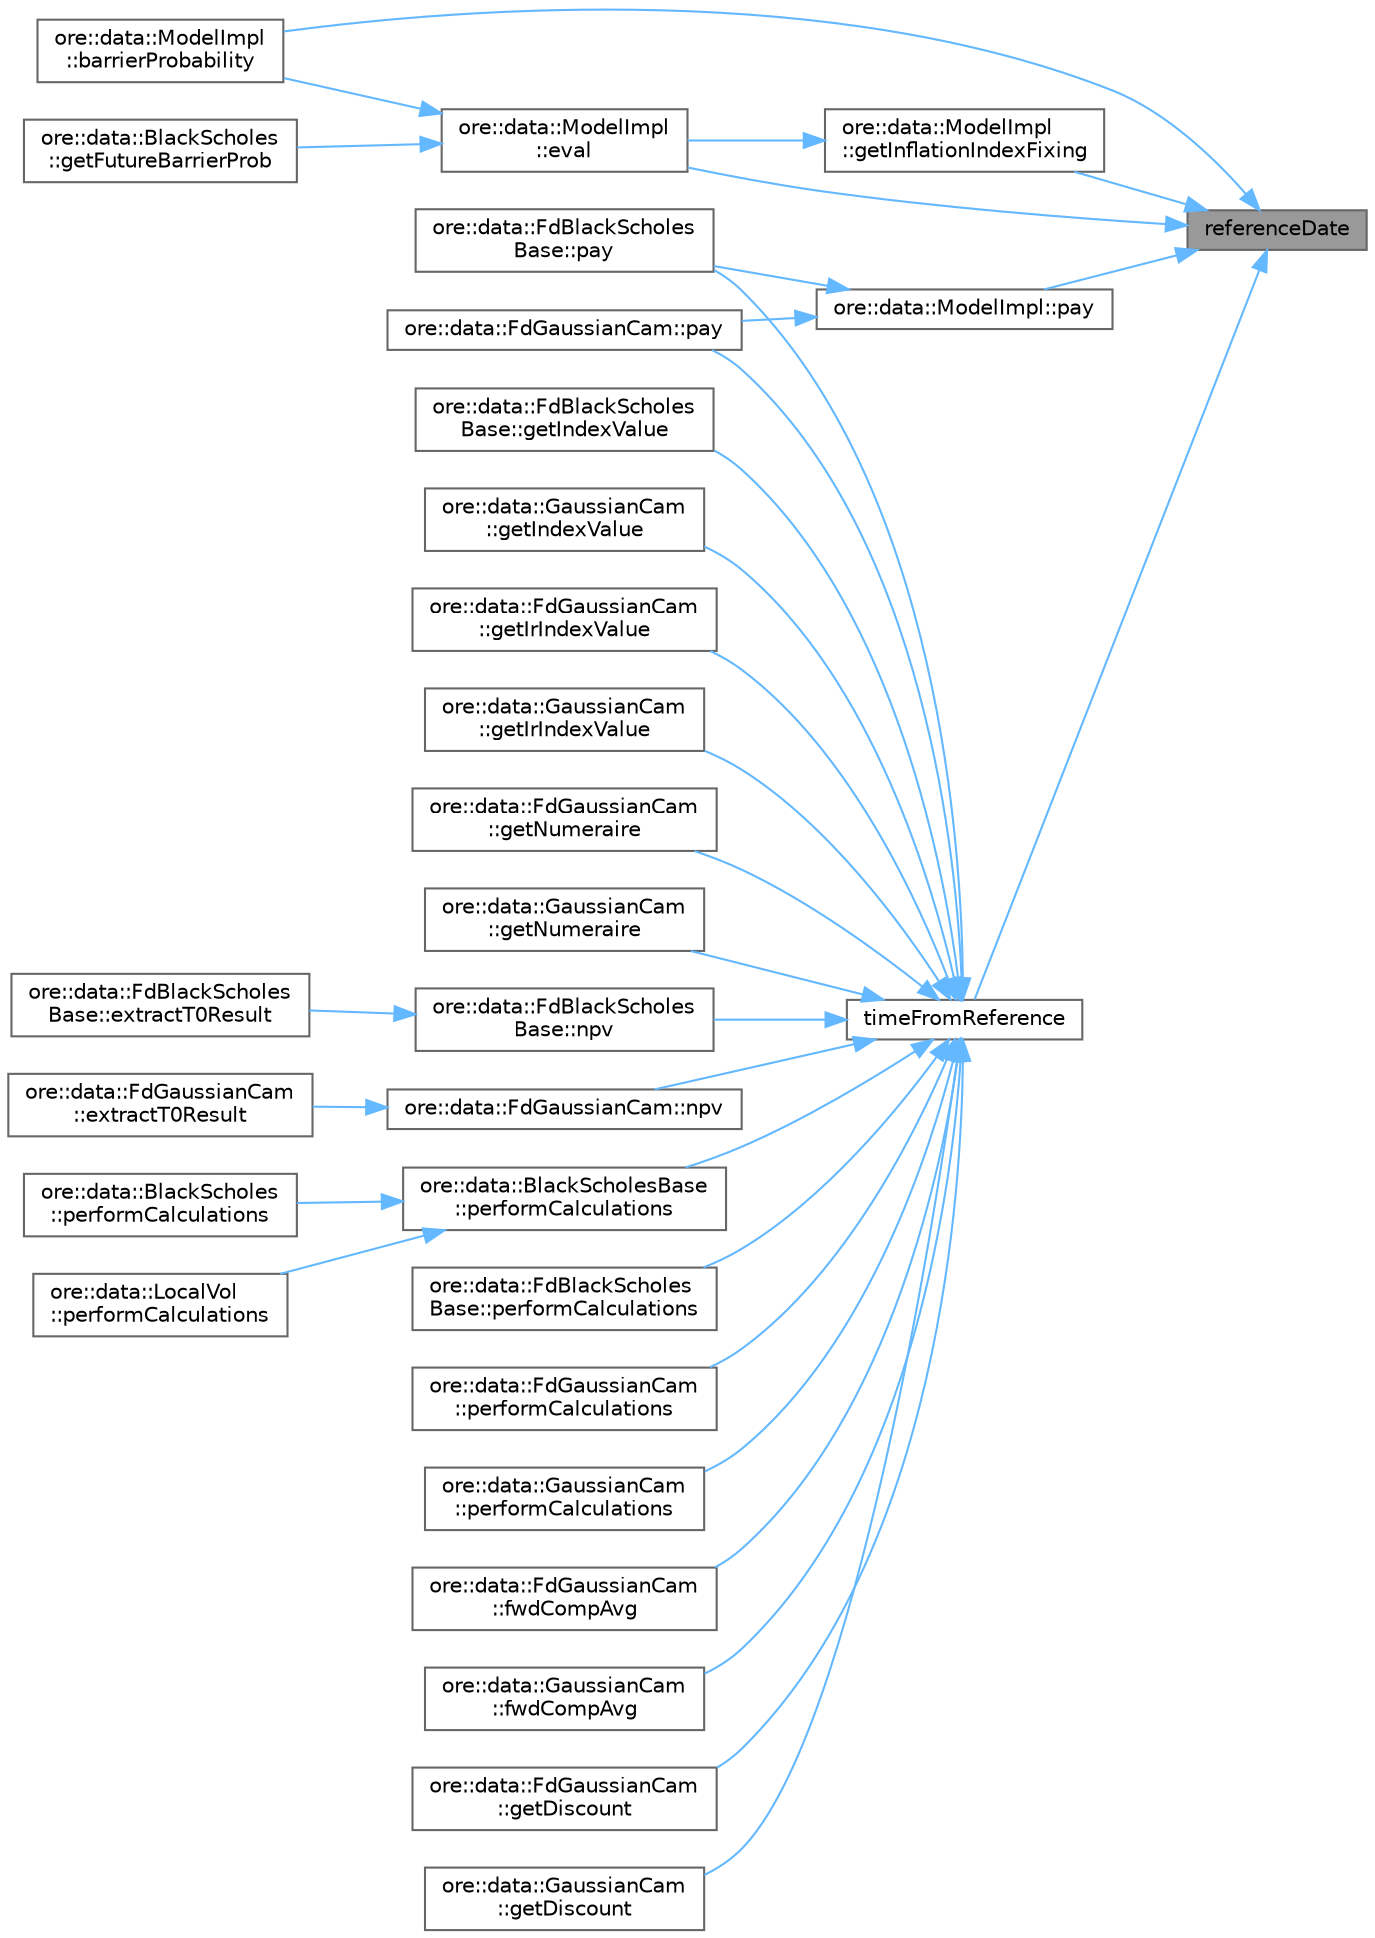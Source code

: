 digraph "referenceDate"
{
 // INTERACTIVE_SVG=YES
 // LATEX_PDF_SIZE
  bgcolor="transparent";
  edge [fontname=Helvetica,fontsize=10,labelfontname=Helvetica,labelfontsize=10];
  node [fontname=Helvetica,fontsize=10,shape=box,height=0.2,width=0.4];
  rankdir="RL";
  Node1 [label="referenceDate",height=0.2,width=0.4,color="gray40", fillcolor="grey60", style="filled", fontcolor="black",tooltip=" "];
  Node1 -> Node2 [dir="back",color="steelblue1",style="solid"];
  Node2 [label="ore::data::ModelImpl\l::barrierProbability",height=0.2,width=0.4,color="grey40", fillcolor="white", style="filled",URL="$classore_1_1data_1_1_model_impl.html#a4ac21d3f7cd5f0f32151f1a7f55b5c08",tooltip=" "];
  Node1 -> Node3 [dir="back",color="steelblue1",style="solid"];
  Node3 [label="ore::data::ModelImpl\l::eval",height=0.2,width=0.4,color="grey40", fillcolor="white", style="filled",URL="$classore_1_1data_1_1_model_impl.html#a81a2b43ee72d5f48b3882dd1f906f753",tooltip=" "];
  Node3 -> Node2 [dir="back",color="steelblue1",style="solid"];
  Node3 -> Node4 [dir="back",color="steelblue1",style="solid"];
  Node4 [label="ore::data::BlackScholes\l::getFutureBarrierProb",height=0.2,width=0.4,color="grey40", fillcolor="white", style="filled",URL="$classore_1_1data_1_1_black_scholes.html#a1750263c28cbb6063301d48df87c0541",tooltip=" "];
  Node1 -> Node5 [dir="back",color="steelblue1",style="solid"];
  Node5 [label="ore::data::ModelImpl\l::getInflationIndexFixing",height=0.2,width=0.4,color="grey40", fillcolor="white", style="filled",URL="$classore_1_1data_1_1_model_impl.html#a78b5ee4693d854bcc355af779d23de0c",tooltip=" "];
  Node5 -> Node3 [dir="back",color="steelblue1",style="solid"];
  Node1 -> Node6 [dir="back",color="steelblue1",style="solid"];
  Node6 [label="ore::data::ModelImpl::pay",height=0.2,width=0.4,color="grey40", fillcolor="white", style="filled",URL="$classore_1_1data_1_1_model_impl.html#ab648089ec0ba2f1040ed8da9885ec6a3",tooltip=" "];
  Node6 -> Node7 [dir="back",color="steelblue1",style="solid"];
  Node7 [label="ore::data::FdBlackScholes\lBase::pay",height=0.2,width=0.4,color="grey40", fillcolor="white", style="filled",URL="$classore_1_1data_1_1_fd_black_scholes_base.html#ab648089ec0ba2f1040ed8da9885ec6a3",tooltip=" "];
  Node6 -> Node8 [dir="back",color="steelblue1",style="solid"];
  Node8 [label="ore::data::FdGaussianCam::pay",height=0.2,width=0.4,color="grey40", fillcolor="white", style="filled",URL="$classore_1_1data_1_1_fd_gaussian_cam.html#ab648089ec0ba2f1040ed8da9885ec6a3",tooltip=" "];
  Node1 -> Node9 [dir="back",color="steelblue1",style="solid"];
  Node9 [label="timeFromReference",height=0.2,width=0.4,color="grey40", fillcolor="white", style="filled",URL="$classore_1_1data_1_1_model.html#a6fead1da49affdddae755f95d693c4f3",tooltip=" "];
  Node9 -> Node10 [dir="back",color="steelblue1",style="solid"];
  Node10 [label="ore::data::FdGaussianCam\l::fwdCompAvg",height=0.2,width=0.4,color="grey40", fillcolor="white", style="filled",URL="$classore_1_1data_1_1_fd_gaussian_cam.html#aef2fa78219e2206833d4d8f63bf20a70",tooltip=" "];
  Node9 -> Node11 [dir="back",color="steelblue1",style="solid"];
  Node11 [label="ore::data::GaussianCam\l::fwdCompAvg",height=0.2,width=0.4,color="grey40", fillcolor="white", style="filled",URL="$classore_1_1data_1_1_gaussian_cam.html#aef2fa78219e2206833d4d8f63bf20a70",tooltip=" "];
  Node9 -> Node12 [dir="back",color="steelblue1",style="solid"];
  Node12 [label="ore::data::FdGaussianCam\l::getDiscount",height=0.2,width=0.4,color="grey40", fillcolor="white", style="filled",URL="$classore_1_1data_1_1_fd_gaussian_cam.html#abb84774b08d6924094481e3ed5821a8d",tooltip=" "];
  Node9 -> Node13 [dir="back",color="steelblue1",style="solid"];
  Node13 [label="ore::data::GaussianCam\l::getDiscount",height=0.2,width=0.4,color="grey40", fillcolor="white", style="filled",URL="$classore_1_1data_1_1_gaussian_cam.html#a06c5b1b3aeaab39373a732db81bd1191",tooltip=" "];
  Node9 -> Node14 [dir="back",color="steelblue1",style="solid"];
  Node14 [label="ore::data::FdBlackScholes\lBase::getIndexValue",height=0.2,width=0.4,color="grey40", fillcolor="white", style="filled",URL="$classore_1_1data_1_1_fd_black_scholes_base.html#ac2531b45af9259f8b3af891fac9f5d03",tooltip=" "];
  Node9 -> Node15 [dir="back",color="steelblue1",style="solid"];
  Node15 [label="ore::data::GaussianCam\l::getIndexValue",height=0.2,width=0.4,color="grey40", fillcolor="white", style="filled",URL="$classore_1_1data_1_1_gaussian_cam.html#ac2531b45af9259f8b3af891fac9f5d03",tooltip=" "];
  Node9 -> Node16 [dir="back",color="steelblue1",style="solid"];
  Node16 [label="ore::data::FdGaussianCam\l::getIrIndexValue",height=0.2,width=0.4,color="grey40", fillcolor="white", style="filled",URL="$classore_1_1data_1_1_fd_gaussian_cam.html#a31ea941e2c5742d1de925abc758a422e",tooltip=" "];
  Node9 -> Node17 [dir="back",color="steelblue1",style="solid"];
  Node17 [label="ore::data::GaussianCam\l::getIrIndexValue",height=0.2,width=0.4,color="grey40", fillcolor="white", style="filled",URL="$classore_1_1data_1_1_gaussian_cam.html#a31ea941e2c5742d1de925abc758a422e",tooltip=" "];
  Node9 -> Node18 [dir="back",color="steelblue1",style="solid"];
  Node18 [label="ore::data::FdGaussianCam\l::getNumeraire",height=0.2,width=0.4,color="grey40", fillcolor="white", style="filled",URL="$classore_1_1data_1_1_fd_gaussian_cam.html#a698c2421ff0b896c0388b6d6477cd7b6",tooltip=" "];
  Node9 -> Node19 [dir="back",color="steelblue1",style="solid"];
  Node19 [label="ore::data::GaussianCam\l::getNumeraire",height=0.2,width=0.4,color="grey40", fillcolor="white", style="filled",URL="$classore_1_1data_1_1_gaussian_cam.html#a698c2421ff0b896c0388b6d6477cd7b6",tooltip=" "];
  Node9 -> Node20 [dir="back",color="steelblue1",style="solid"];
  Node20 [label="ore::data::FdBlackScholes\lBase::npv",height=0.2,width=0.4,color="grey40", fillcolor="white", style="filled",URL="$classore_1_1data_1_1_fd_black_scholes_base.html#a32a74f796461167901dcb7df1c74cbba",tooltip=" "];
  Node20 -> Node21 [dir="back",color="steelblue1",style="solid"];
  Node21 [label="ore::data::FdBlackScholes\lBase::extractT0Result",height=0.2,width=0.4,color="grey40", fillcolor="white", style="filled",URL="$classore_1_1data_1_1_fd_black_scholes_base.html#a8462ba47ae7fbc571ced62f9fdc8a1b8",tooltip=" "];
  Node9 -> Node22 [dir="back",color="steelblue1",style="solid"];
  Node22 [label="ore::data::FdGaussianCam::npv",height=0.2,width=0.4,color="grey40", fillcolor="white", style="filled",URL="$classore_1_1data_1_1_fd_gaussian_cam.html#a32a74f796461167901dcb7df1c74cbba",tooltip=" "];
  Node22 -> Node23 [dir="back",color="steelblue1",style="solid"];
  Node23 [label="ore::data::FdGaussianCam\l::extractT0Result",height=0.2,width=0.4,color="grey40", fillcolor="white", style="filled",URL="$classore_1_1data_1_1_fd_gaussian_cam.html#a8462ba47ae7fbc571ced62f9fdc8a1b8",tooltip=" "];
  Node9 -> Node7 [dir="back",color="steelblue1",style="solid"];
  Node9 -> Node8 [dir="back",color="steelblue1",style="solid"];
  Node9 -> Node24 [dir="back",color="steelblue1",style="solid"];
  Node24 [label="ore::data::BlackScholesBase\l::performCalculations",height=0.2,width=0.4,color="grey40", fillcolor="white", style="filled",URL="$classore_1_1data_1_1_black_scholes_base.html#a1127cccc9668a02247dc139d27121708",tooltip=" "];
  Node24 -> Node25 [dir="back",color="steelblue1",style="solid"];
  Node25 [label="ore::data::BlackScholes\l::performCalculations",height=0.2,width=0.4,color="grey40", fillcolor="white", style="filled",URL="$classore_1_1data_1_1_black_scholes.html#a1127cccc9668a02247dc139d27121708",tooltip=" "];
  Node24 -> Node26 [dir="back",color="steelblue1",style="solid"];
  Node26 [label="ore::data::LocalVol\l::performCalculations",height=0.2,width=0.4,color="grey40", fillcolor="white", style="filled",URL="$classore_1_1data_1_1_local_vol.html#a1127cccc9668a02247dc139d27121708",tooltip=" "];
  Node9 -> Node27 [dir="back",color="steelblue1",style="solid"];
  Node27 [label="ore::data::FdBlackScholes\lBase::performCalculations",height=0.2,width=0.4,color="grey40", fillcolor="white", style="filled",URL="$classore_1_1data_1_1_fd_black_scholes_base.html#a1127cccc9668a02247dc139d27121708",tooltip=" "];
  Node9 -> Node28 [dir="back",color="steelblue1",style="solid"];
  Node28 [label="ore::data::FdGaussianCam\l::performCalculations",height=0.2,width=0.4,color="grey40", fillcolor="white", style="filled",URL="$classore_1_1data_1_1_fd_gaussian_cam.html#a1127cccc9668a02247dc139d27121708",tooltip=" "];
  Node9 -> Node29 [dir="back",color="steelblue1",style="solid"];
  Node29 [label="ore::data::GaussianCam\l::performCalculations",height=0.2,width=0.4,color="grey40", fillcolor="white", style="filled",URL="$classore_1_1data_1_1_gaussian_cam.html#a1127cccc9668a02247dc139d27121708",tooltip=" "];
}
